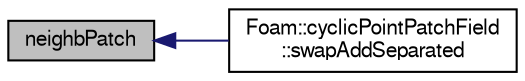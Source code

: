 digraph "neighbPatch"
{
  bgcolor="transparent";
  edge [fontname="FreeSans",fontsize="10",labelfontname="FreeSans",labelfontsize="10"];
  node [fontname="FreeSans",fontsize="10",shape=record];
  rankdir="LR";
  Node1 [label="neighbPatch",height=0.2,width=0.4,color="black", fillcolor="grey75", style="filled" fontcolor="black"];
  Node1 -> Node2 [dir="back",color="midnightblue",fontsize="10",style="solid",fontname="FreeSans"];
  Node2 [label="Foam::cyclicPointPatchField\l::swapAddSeparated",height=0.2,width=0.4,color="black",URL="$a00462.html#acc70e74fffb1cf3d5f18e021d5771458",tooltip="Complete swap of patch point values and add to local values. "];
}

